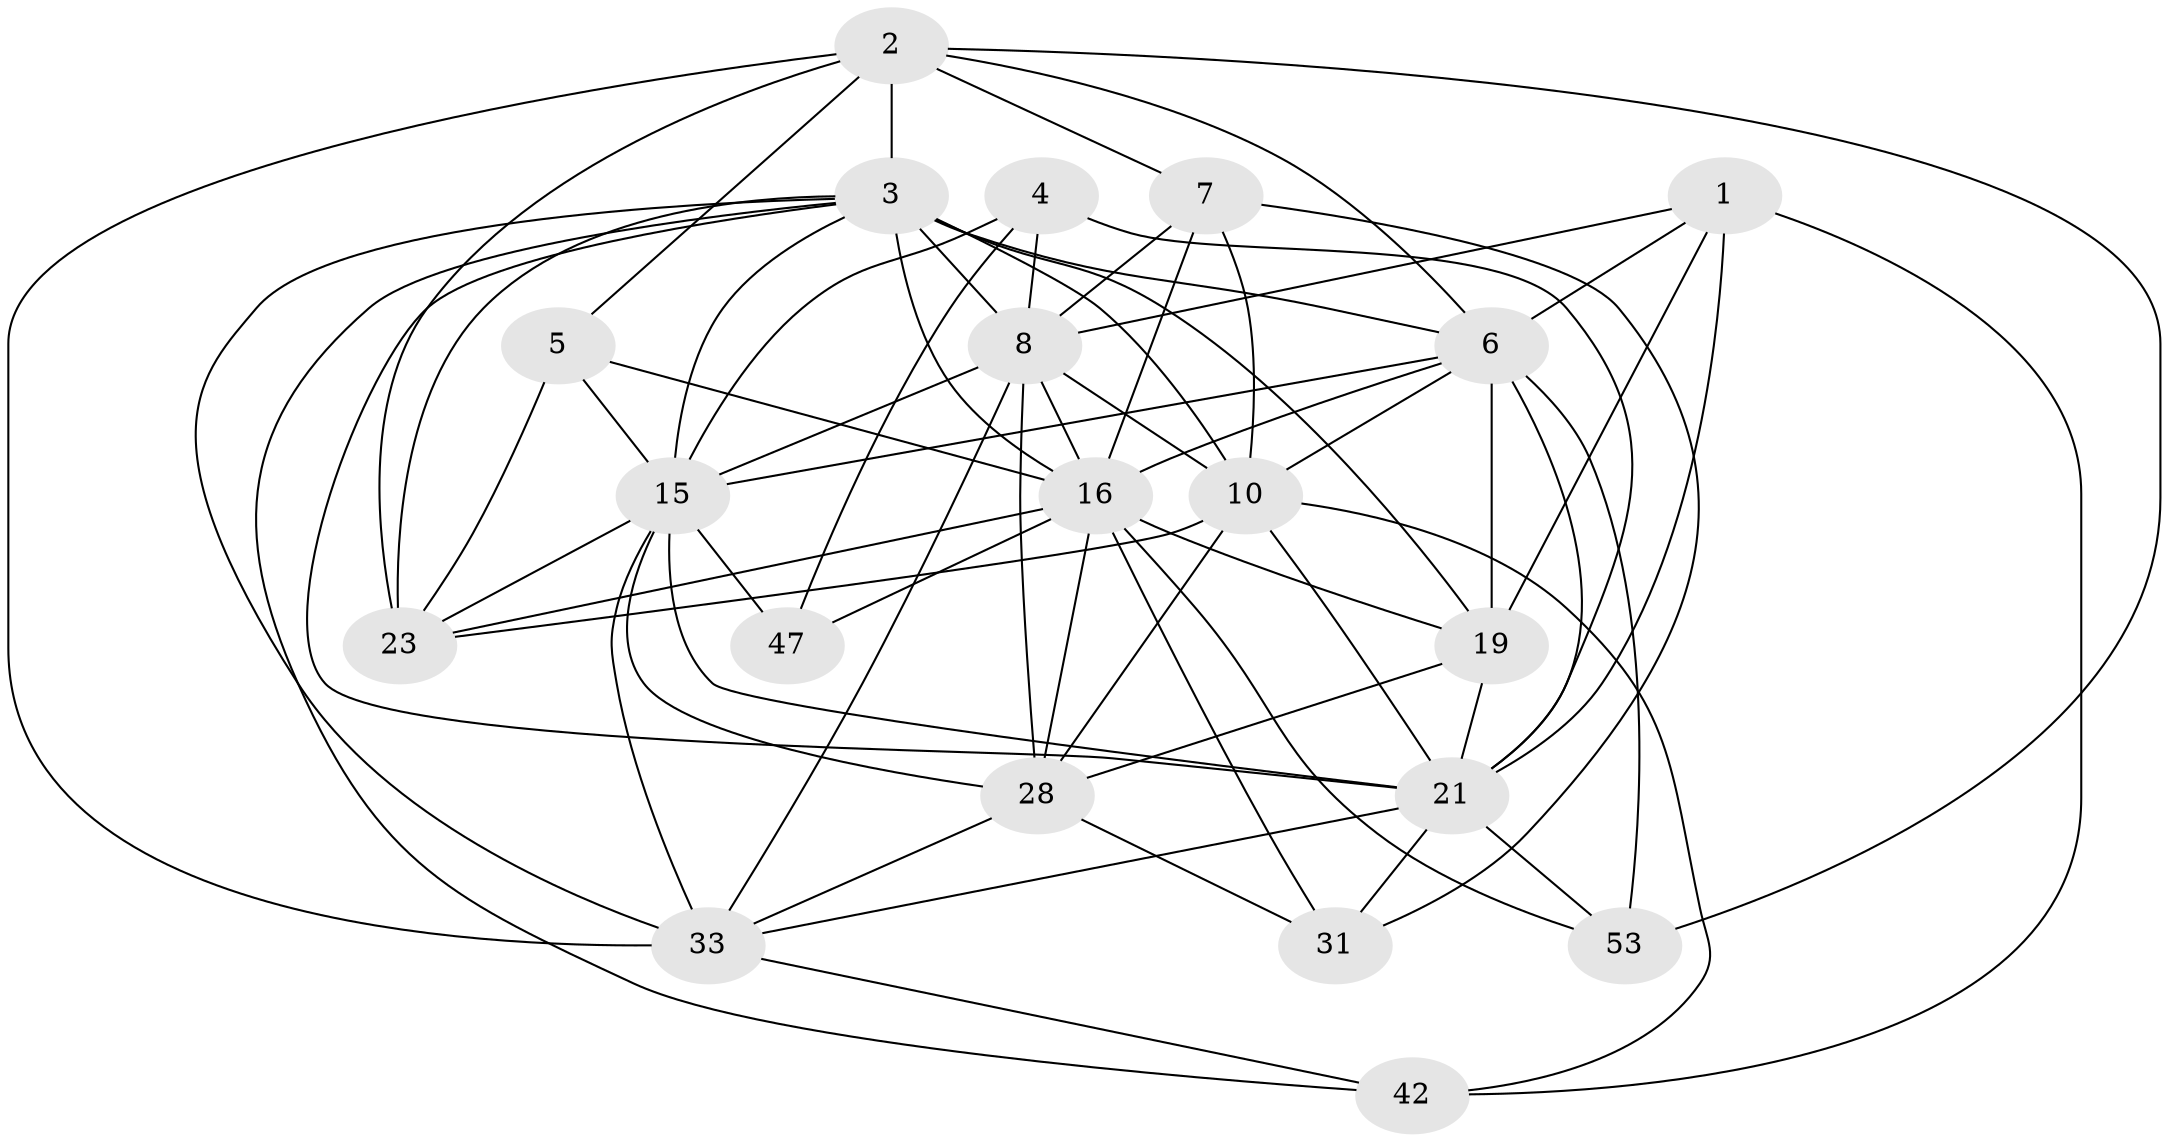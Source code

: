 // original degree distribution, {4: 1.0}
// Generated by graph-tools (version 1.1) at 2025/20/03/04/25 18:20:32]
// undirected, 20 vertices, 67 edges
graph export_dot {
graph [start="1"]
  node [color=gray90,style=filled];
  1 [super="+61"];
  2 [super="+18"];
  3 [super="+52+9+13"];
  4;
  5 [super="+64"];
  6 [super="+63+20"];
  7 [super="+35"];
  8 [super="+11+14+45"];
  10 [super="+29+36"];
  15 [super="+41+40+17+37"];
  16 [super="+38+60+56"];
  19 [super="+32+44"];
  21 [super="+22+62+25+30"];
  23 [super="+43"];
  28 [super="+58+48+57+55"];
  31;
  33 [super="+65+49"];
  42;
  47;
  53;
  1 -- 8;
  1 -- 42;
  1 -- 19;
  1 -- 21;
  1 -- 6 [weight=2];
  2 -- 5 [weight=2];
  2 -- 33;
  2 -- 7 [weight=2];
  2 -- 3 [weight=2];
  2 -- 23;
  2 -- 6;
  2 -- 53;
  3 -- 6 [weight=4];
  3 -- 42;
  3 -- 10;
  3 -- 19 [weight=2];
  3 -- 16;
  3 -- 23;
  3 -- 8;
  3 -- 15;
  3 -- 21 [weight=2];
  3 -- 33 [weight=2];
  4 -- 47;
  4 -- 8;
  4 -- 15;
  4 -- 21;
  5 -- 23;
  5 -- 15 [weight=2];
  5 -- 16;
  6 -- 15;
  6 -- 21 [weight=2];
  6 -- 16;
  6 -- 19;
  6 -- 53;
  6 -- 10;
  7 -- 8;
  7 -- 31;
  7 -- 16;
  7 -- 10;
  8 -- 15;
  8 -- 33;
  8 -- 10;
  8 -- 16 [weight=2];
  8 -- 28;
  10 -- 42;
  10 -- 28;
  10 -- 21;
  10 -- 23;
  15 -- 28 [weight=2];
  15 -- 33;
  15 -- 47 [weight=2];
  15 -- 23;
  15 -- 21 [weight=2];
  16 -- 19;
  16 -- 28;
  16 -- 23;
  16 -- 53;
  16 -- 31;
  16 -- 47;
  19 -- 21 [weight=2];
  19 -- 28;
  21 -- 53;
  21 -- 33;
  21 -- 31;
  28 -- 31;
  28 -- 33;
  33 -- 42;
}

